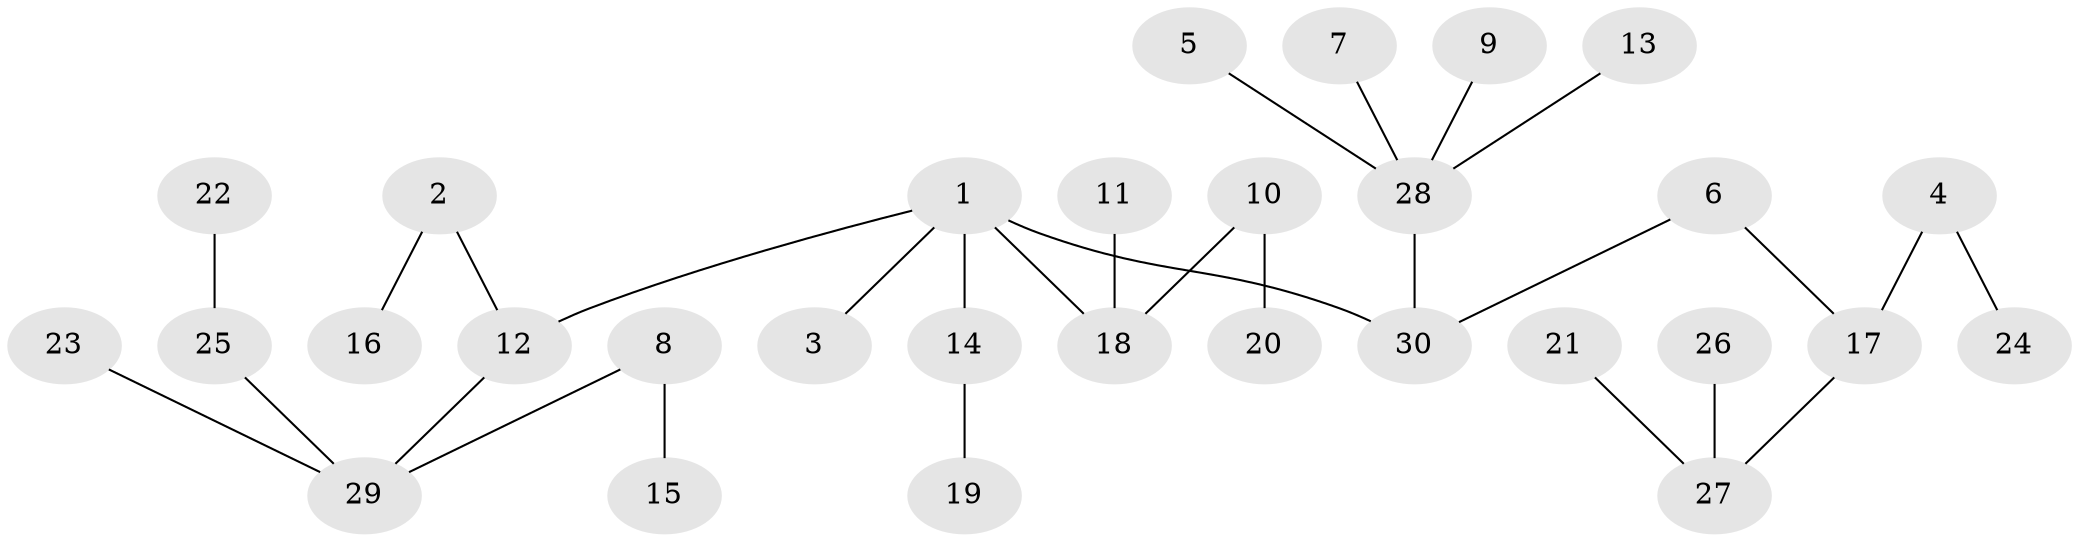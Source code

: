 // original degree distribution, {3: 0.1095890410958904, 4: 0.0547945205479452, 5: 0.0410958904109589, 2: 0.273972602739726, 7: 0.0136986301369863, 6: 0.0136986301369863, 1: 0.4931506849315068}
// Generated by graph-tools (version 1.1) at 2025/37/03/04/25 23:37:21]
// undirected, 30 vertices, 29 edges
graph export_dot {
  node [color=gray90,style=filled];
  1;
  2;
  3;
  4;
  5;
  6;
  7;
  8;
  9;
  10;
  11;
  12;
  13;
  14;
  15;
  16;
  17;
  18;
  19;
  20;
  21;
  22;
  23;
  24;
  25;
  26;
  27;
  28;
  29;
  30;
  1 -- 3 [weight=1.0];
  1 -- 12 [weight=1.0];
  1 -- 14 [weight=1.0];
  1 -- 18 [weight=1.0];
  1 -- 30 [weight=1.0];
  2 -- 12 [weight=1.0];
  2 -- 16 [weight=1.0];
  4 -- 17 [weight=1.0];
  4 -- 24 [weight=1.0];
  5 -- 28 [weight=1.0];
  6 -- 17 [weight=1.0];
  6 -- 30 [weight=1.0];
  7 -- 28 [weight=1.0];
  8 -- 15 [weight=1.0];
  8 -- 29 [weight=1.0];
  9 -- 28 [weight=1.0];
  10 -- 18 [weight=1.0];
  10 -- 20 [weight=1.0];
  11 -- 18 [weight=1.0];
  12 -- 29 [weight=1.0];
  13 -- 28 [weight=1.0];
  14 -- 19 [weight=1.0];
  17 -- 27 [weight=1.0];
  21 -- 27 [weight=1.0];
  22 -- 25 [weight=1.0];
  23 -- 29 [weight=1.0];
  25 -- 29 [weight=1.0];
  26 -- 27 [weight=1.0];
  28 -- 30 [weight=1.0];
}
